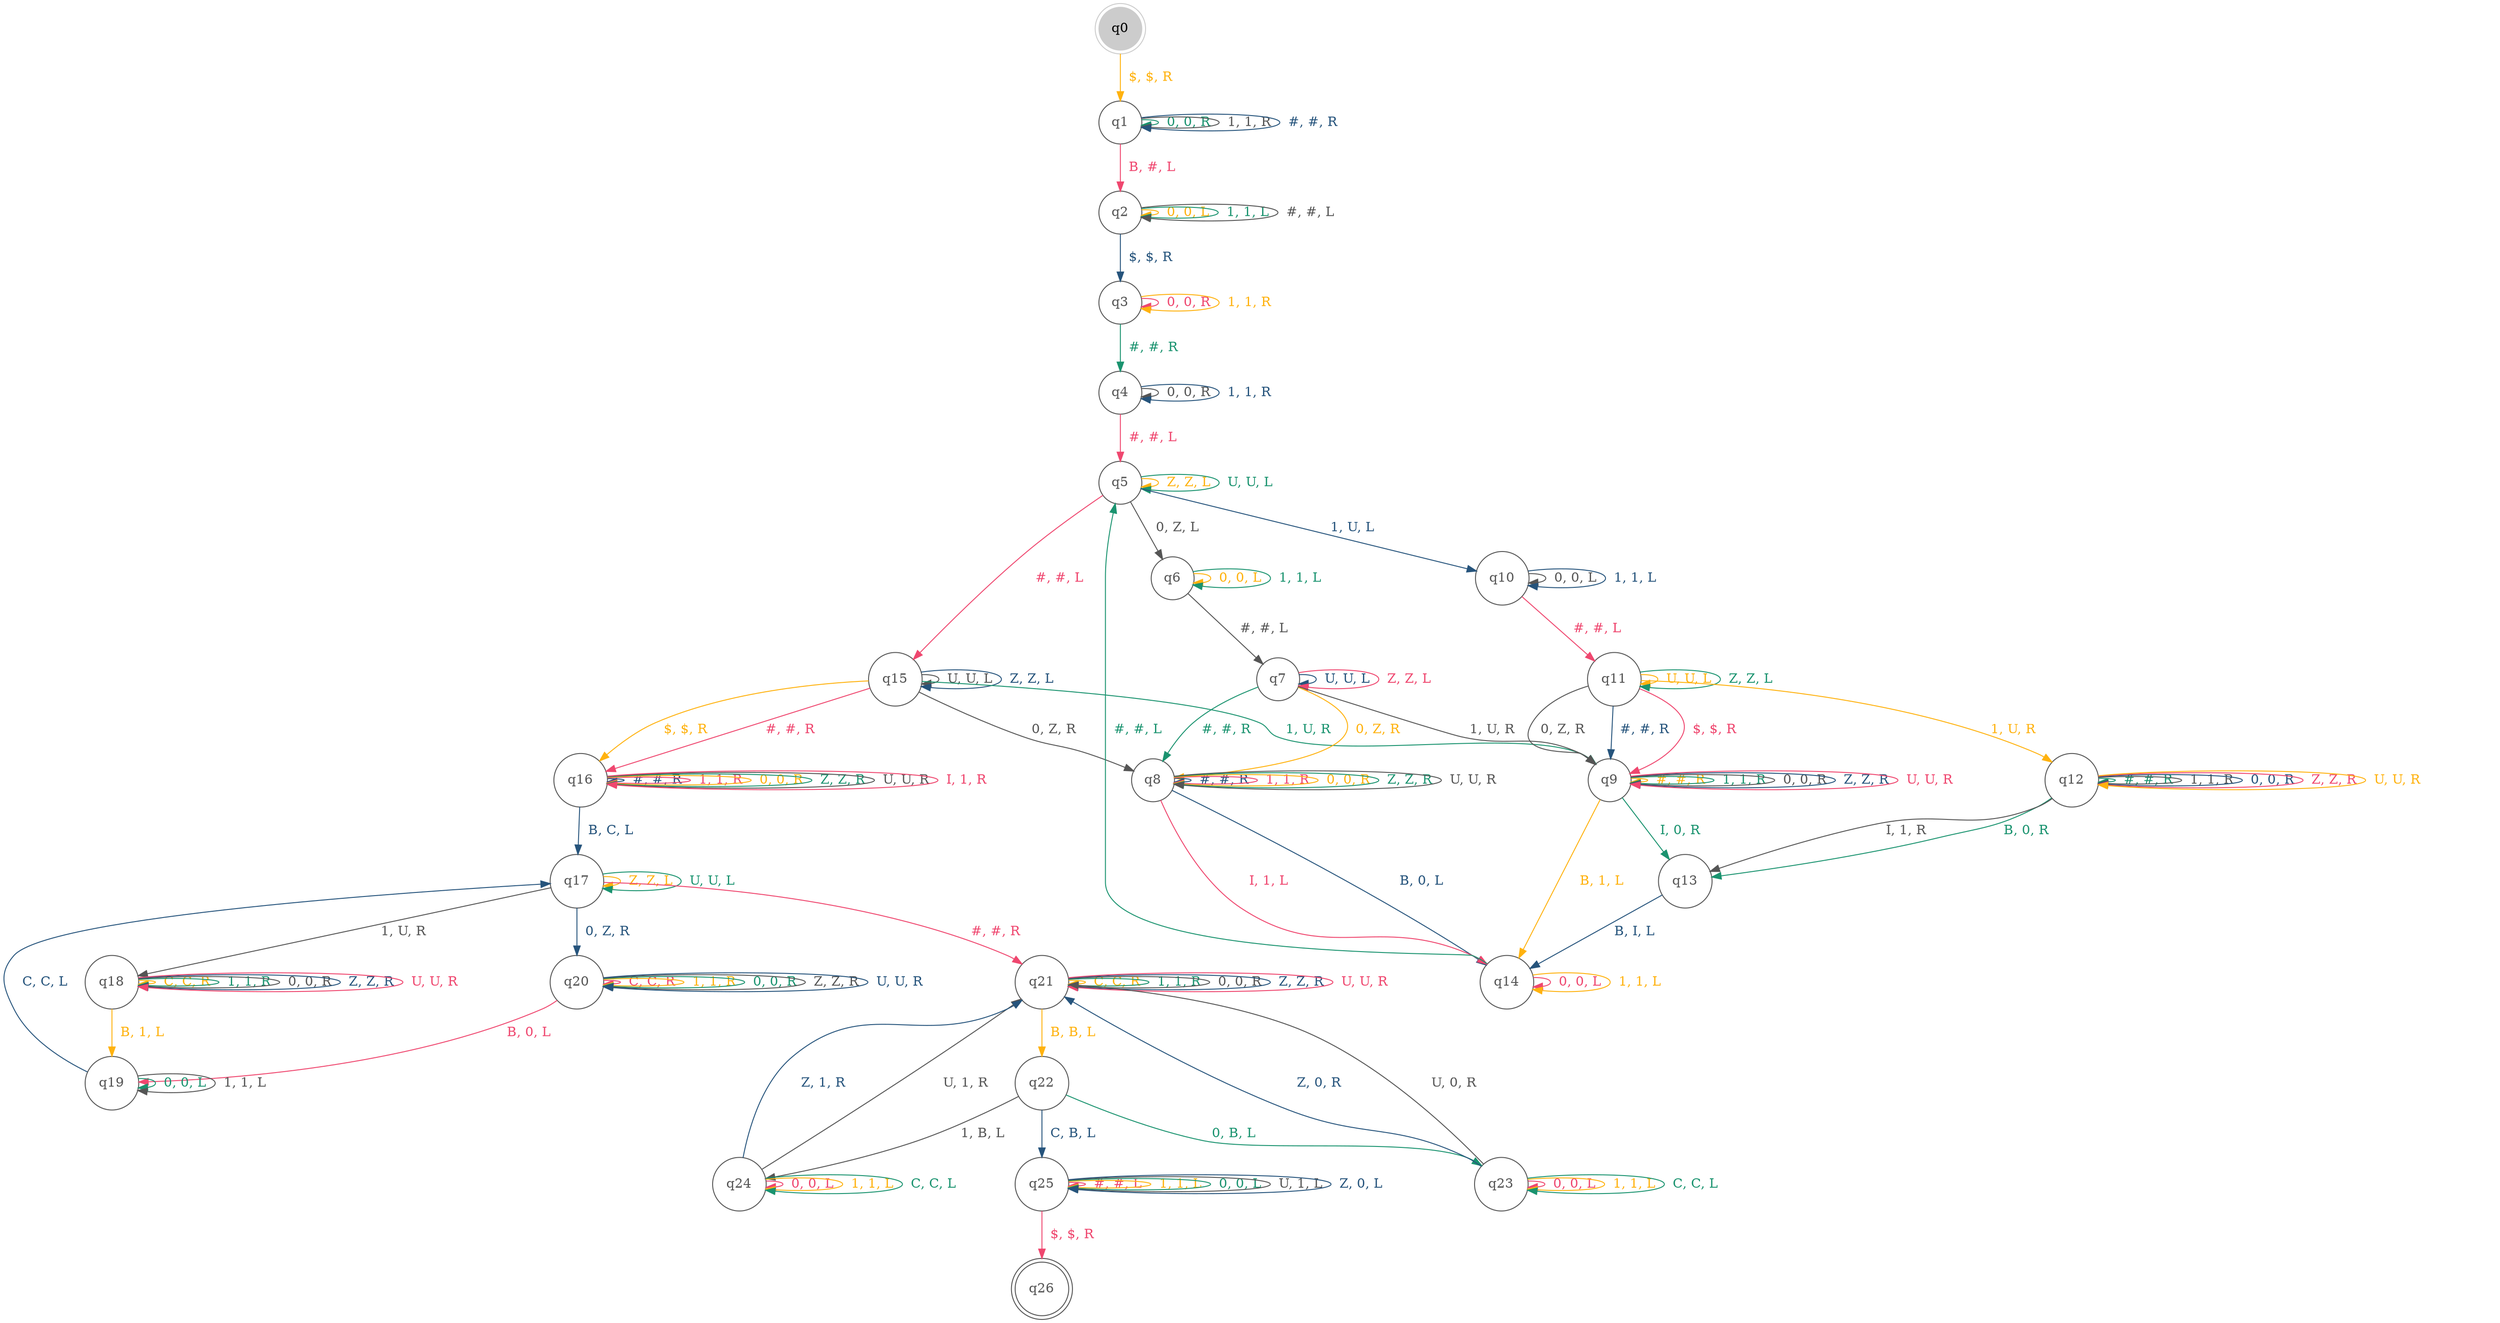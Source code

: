 digraph turing_machine {
  "q0" [shape=doublecircle,style=filled,color="#cccccc"]
  "q26" [shape=doublecircle,color="#555555",fontcolor="#555555"]
  node [shape=circle,color="#555555",fontcolor="#555555"];
  "q0" -> "q1" [ label = "  $, $, R  ", color="#FFB20F", fontcolor="#FFB20F"]
  "q1" -> "q1" [ label = "  0, 0, R  ", color="#1A936F", fontcolor="#1A936F"]
  "q1" -> "q1" [ label = "  1, 1, R  ", color="#555555", fontcolor="#555555"]
  "q1" -> "q1" [ label = "  #, #, R  ", color="#26547C", fontcolor="#26547C"]
  "q1" -> "q2" [ label = "  B, #, L  ", color="#EF476F", fontcolor="#EF476F"]
  "q2" -> "q2" [ label = "  0, 0, L  ", color="#FFB20F", fontcolor="#FFB20F"]
  "q2" -> "q2" [ label = "  1, 1, L  ", color="#1A936F", fontcolor="#1A936F"]
  "q2" -> "q2" [ label = "  #, #, L  ", color="#555555", fontcolor="#555555"]
  "q2" -> "q3" [ label = "  $, $, R  ", color="#26547C", fontcolor="#26547C"]
  "q3" -> "q3" [ label = "  0, 0, R  ", color="#EF476F", fontcolor="#EF476F"]
  "q3" -> "q3" [ label = "  1, 1, R  ", color="#FFB20F", fontcolor="#FFB20F"]
  "q3" -> "q4" [ label = "  #, #, R  ", color="#1A936F", fontcolor="#1A936F"]
  "q4" -> "q4" [ label = "  0, 0, R  ", color="#555555", fontcolor="#555555"]
  "q4" -> "q4" [ label = "  1, 1, R  ", color="#26547C", fontcolor="#26547C"]
  "q4" -> "q5" [ label = "  #, #, L  ", color="#EF476F", fontcolor="#EF476F"]
  "q5" -> "q5" [ label = "  Z, Z, L  ", color="#FFB20F", fontcolor="#FFB20F"]
  "q5" -> "q5" [ label = "  U, U, L  ", color="#1A936F", fontcolor="#1A936F"]
  "q5" -> "q6" [ label = "  0, Z, L  ", color="#555555", fontcolor="#555555"]
  "q5" -> "q10" [ label = "  1, U, L  ", color="#26547C", fontcolor="#26547C"]
  "q5" -> "q15" [ label = "  #, #, L  ", color="#EF476F", fontcolor="#EF476F"]
  "q6" -> "q6" [ label = "  0, 0, L  ", color="#FFB20F", fontcolor="#FFB20F"]
  "q6" -> "q6" [ label = "  1, 1, L  ", color="#1A936F", fontcolor="#1A936F"]
  "q6" -> "q7" [ label = "  #, #, L  ", color="#555555", fontcolor="#555555"]
  "q7" -> "q7" [ label = "  U, U, L  ", color="#26547C", fontcolor="#26547C"]
  "q7" -> "q7" [ label = "  Z, Z, L  ", color="#EF476F", fontcolor="#EF476F"]
  "q7" -> "q8" [ label = "  0, Z, R  ", color="#FFB20F", fontcolor="#FFB20F"]
  "q7" -> "q8" [ label = "  #, #, R  ", color="#1A936F", fontcolor="#1A936F"]
  "q7" -> "q9" [ label = "  1, U, R  ", color="#555555", fontcolor="#555555"]
  "q8" -> "q8" [ label = "  #, #, R  ", color="#26547C", fontcolor="#26547C"]
  "q8" -> "q8" [ label = "  1, 1, R  ", color="#EF476F", fontcolor="#EF476F"]
  "q8" -> "q8" [ label = "  0, 0, R  ", color="#FFB20F", fontcolor="#FFB20F"]
  "q8" -> "q8" [ label = "  Z, Z, R  ", color="#1A936F", fontcolor="#1A936F"]
  "q8" -> "q8" [ label = "  U, U, R  ", color="#555555", fontcolor="#555555"]
  "q8" -> "q14" [ label = "  B, 0, L  ", color="#26547C", fontcolor="#26547C"]
  "q8" -> "q14" [ label = "  I, 1, L  ", color="#EF476F", fontcolor="#EF476F"]
  "q9" -> "q9" [ label = "  #, #, R  ", color="#FFB20F", fontcolor="#FFB20F"]
  "q9" -> "q9" [ label = "  1, 1, R  ", color="#1A936F", fontcolor="#1A936F"]
  "q9" -> "q9" [ label = "  0, 0, R  ", color="#555555", fontcolor="#555555"]
  "q9" -> "q9" [ label = "  Z, Z, R  ", color="#26547C", fontcolor="#26547C"]
  "q9" -> "q9" [ label = "  U, U, R  ", color="#EF476F", fontcolor="#EF476F"]
  "q9" -> "q14" [ label = "  B, 1, L  ", color="#FFB20F", fontcolor="#FFB20F"]
  "q9" -> "q13" [ label = "  I, 0, R  ", color="#1A936F", fontcolor="#1A936F"]
  "q10" -> "q10" [ label = "  0, 0, L  ", color="#555555", fontcolor="#555555"]
  "q10" -> "q10" [ label = "  1, 1, L  ", color="#26547C", fontcolor="#26547C"]
  "q10" -> "q11" [ label = "  #, #, L  ", color="#EF476F", fontcolor="#EF476F"]
  "q11" -> "q11" [ label = "  U, U, L  ", color="#FFB20F", fontcolor="#FFB20F"]
  "q11" -> "q11" [ label = "  Z, Z, L  ", color="#1A936F", fontcolor="#1A936F"]
  "q11" -> "q9" [ label = "  0, Z, R  ", color="#555555", fontcolor="#555555"]
  "q11" -> "q9" [ label = "  #, #, R  ", color="#26547C", fontcolor="#26547C"]
  "q11" -> "q9" [ label = "  $, $, R  ", color="#EF476F", fontcolor="#EF476F"]
  "q11" -> "q12" [ label = "  1, U, R  ", color="#FFB20F", fontcolor="#FFB20F"]
  "q12" -> "q12" [ label = "  #, #, R  ", color="#1A936F", fontcolor="#1A936F"]
  "q12" -> "q12" [ label = "  1, 1, R  ", color="#555555", fontcolor="#555555"]
  "q12" -> "q12" [ label = "  0, 0, R  ", color="#26547C", fontcolor="#26547C"]
  "q12" -> "q12" [ label = "  Z, Z, R  ", color="#EF476F", fontcolor="#EF476F"]
  "q12" -> "q12" [ label = "  U, U, R  ", color="#FFB20F", fontcolor="#FFB20F"]
  "q12" -> "q13" [ label = "  B, 0, R  ", color="#1A936F", fontcolor="#1A936F"]
  "q12" -> "q13" [ label = "  I, 1, R  ", color="#555555", fontcolor="#555555"]
  "q13" -> "q14" [ label = "  B, I, L  ", color="#26547C", fontcolor="#26547C"]
  "q14" -> "q14" [ label = "  0, 0, L  ", color="#EF476F", fontcolor="#EF476F"]
  "q14" -> "q14" [ label = "  1, 1, L  ", color="#FFB20F", fontcolor="#FFB20F"]
  "q14" -> "q5" [ label = "  #, #, L  ", color="#1A936F", fontcolor="#1A936F"]
  "q15" -> "q15" [ label = "  U, U, L  ", color="#555555", fontcolor="#555555"]
  "q15" -> "q15" [ label = "  Z, Z, L  ", color="#26547C", fontcolor="#26547C"]
  "q15" -> "q16" [ label = "  #, #, R  ", color="#EF476F", fontcolor="#EF476F"]
  "q15" -> "q16" [ label = "  $, $, R  ", color="#FFB20F", fontcolor="#FFB20F"]
  "q15" -> "q9" [ label = "  1, U, R  ", color="#1A936F", fontcolor="#1A936F"]
  "q15" -> "q8" [ label = "  0, Z, R  ", color="#555555", fontcolor="#555555"]
  "q16" -> "q16" [ label = "  #, #, R  ", color="#26547C", fontcolor="#26547C"]
  "q16" -> "q16" [ label = "  1, 1, R  ", color="#EF476F", fontcolor="#EF476F"]
  "q16" -> "q16" [ label = "  0, 0, R  ", color="#FFB20F", fontcolor="#FFB20F"]
  "q16" -> "q16" [ label = "  Z, Z, R  ", color="#1A936F", fontcolor="#1A936F"]
  "q16" -> "q16" [ label = "  U, U, R  ", color="#555555", fontcolor="#555555"]
  "q16" -> "q17" [ label = "  B, C, L  ", color="#26547C", fontcolor="#26547C"]
  "q16" -> "q16" [ label = "  I, 1, R  ", color="#EF476F", fontcolor="#EF476F"]
  "q17" -> "q17" [ label = "  Z, Z, L  ", color="#FFB20F", fontcolor="#FFB20F"]
  "q17" -> "q17" [ label = "  U, U, L  ", color="#1A936F", fontcolor="#1A936F"]
  "q17" -> "q18" [ label = "  1, U, R  ", color="#555555", fontcolor="#555555"]
  "q17" -> "q20" [ label = "  0, Z, R  ", color="#26547C", fontcolor="#26547C"]
  "q17" -> "q21" [ label = "  #, #, R  ", color="#EF476F", fontcolor="#EF476F"]
  "q18" -> "q18" [ label = "  C, C, R  ", color="#FFB20F", fontcolor="#FFB20F"]
  "q18" -> "q18" [ label = "  1, 1, R  ", color="#1A936F", fontcolor="#1A936F"]
  "q18" -> "q18" [ label = "  0, 0, R  ", color="#555555", fontcolor="#555555"]
  "q18" -> "q18" [ label = "  Z, Z, R  ", color="#26547C", fontcolor="#26547C"]
  "q18" -> "q18" [ label = "  U, U, R  ", color="#EF476F", fontcolor="#EF476F"]
  "q18" -> "q19" [ label = "  B, 1, L  ", color="#FFB20F", fontcolor="#FFB20F"]
  "q19" -> "q19" [ label = "  0, 0, L  ", color="#1A936F", fontcolor="#1A936F"]
  "q19" -> "q19" [ label = "  1, 1, L  ", color="#555555", fontcolor="#555555"]
  "q19" -> "q17" [ label = "  C, C, L  ", color="#26547C", fontcolor="#26547C"]
  "q20" -> "q20" [ label = "  C, C, R  ", color="#EF476F", fontcolor="#EF476F"]
  "q20" -> "q20" [ label = "  1, 1, R  ", color="#FFB20F", fontcolor="#FFB20F"]
  "q20" -> "q20" [ label = "  0, 0, R  ", color="#1A936F", fontcolor="#1A936F"]
  "q20" -> "q20" [ label = "  Z, Z, R  ", color="#555555", fontcolor="#555555"]
  "q20" -> "q20" [ label = "  U, U, R  ", color="#26547C", fontcolor="#26547C"]
  "q20" -> "q19" [ label = "  B, 0, L  ", color="#EF476F", fontcolor="#EF476F"]
  "q21" -> "q21" [ label = "  C, C, R  ", color="#FFB20F", fontcolor="#FFB20F"]
  "q21" -> "q21" [ label = "  1, 1, R  ", color="#1A936F", fontcolor="#1A936F"]
  "q21" -> "q21" [ label = "  0, 0, R  ", color="#555555", fontcolor="#555555"]
  "q21" -> "q21" [ label = "  Z, Z, R  ", color="#26547C", fontcolor="#26547C"]
  "q21" -> "q21" [ label = "  U, U, R  ", color="#EF476F", fontcolor="#EF476F"]
  "q21" -> "q22" [ label = "  B, B, L  ", color="#FFB20F", fontcolor="#FFB20F"]
  "q22" -> "q23" [ label = "  0, B, L  ", color="#1A936F", fontcolor="#1A936F"]
  "q22" -> "q24" [ label = "  1, B, L  ", color="#555555", fontcolor="#555555"]
  "q22" -> "q25" [ label = "  C, B, L  ", color="#26547C", fontcolor="#26547C"]
  "q23" -> "q23" [ label = "  0, 0, L  ", color="#EF476F", fontcolor="#EF476F"]
  "q23" -> "q23" [ label = "  1, 1, L  ", color="#FFB20F", fontcolor="#FFB20F"]
  "q23" -> "q23" [ label = "  C, C, L  ", color="#1A936F", fontcolor="#1A936F"]
  "q23" -> "q21" [ label = "  U, 0, R  ", color="#555555", fontcolor="#555555"]
  "q23" -> "q21" [ label = "  Z, 0, R  ", color="#26547C", fontcolor="#26547C"]
  "q24" -> "q24" [ label = "  0, 0, L  ", color="#EF476F", fontcolor="#EF476F"]
  "q24" -> "q24" [ label = "  1, 1, L  ", color="#FFB20F", fontcolor="#FFB20F"]
  "q24" -> "q24" [ label = "  C, C, L  ", color="#1A936F", fontcolor="#1A936F"]
  "q24" -> "q21" [ label = "  U, 1, R  ", color="#555555", fontcolor="#555555"]
  "q24" -> "q21" [ label = "  Z, 1, R  ", color="#26547C", fontcolor="#26547C"]
  "q25" -> "q25" [ label = "  #, #, L  ", color="#EF476F", fontcolor="#EF476F"]
  "q25" -> "q25" [ label = "  1, 1, L  ", color="#FFB20F", fontcolor="#FFB20F"]
  "q25" -> "q25" [ label = "  0, 0, L  ", color="#1A936F", fontcolor="#1A936F"]
  "q25" -> "q25" [ label = "  U, 1, L  ", color="#555555", fontcolor="#555555"]
  "q25" -> "q25" [ label = "  Z, 0, L  ", color="#26547C", fontcolor="#26547C"]
  "q25" -> "q26" [ label = "  $, $, R  ", color="#EF476F", fontcolor="#EF476F"]
}
